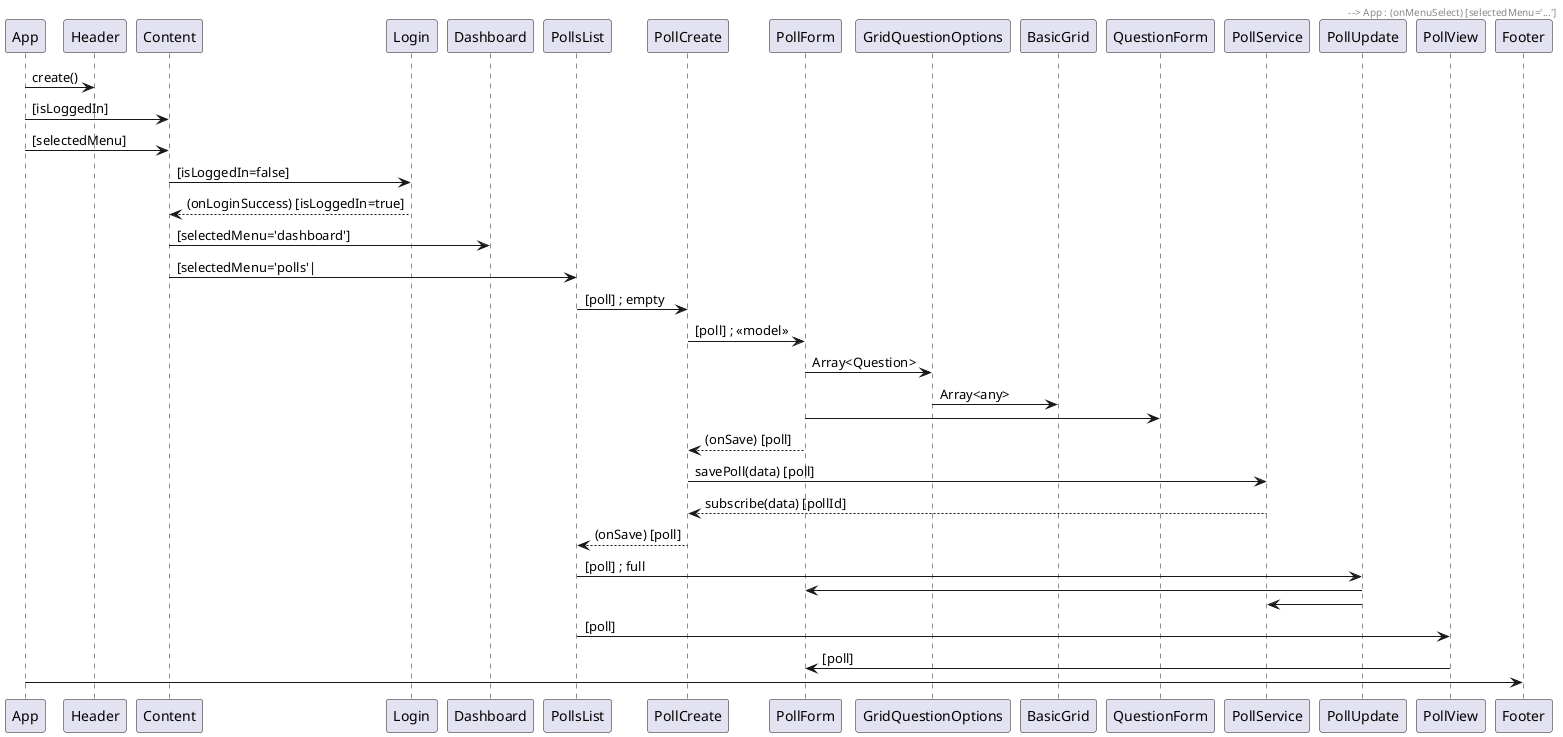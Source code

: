 @startuml
App -> Header : create()
Header --> App : (onLogout) [isLoggedIn=true]
Header --> App : (onMenuSelect) [selectedMenu='...']
App -> Content : [isLoggedIn]
App -> Content : [selectedMenu]
Content -> Login : [isLoggedIn=false]
Login --> Content : (onLoginSuccess) [isLoggedIn=true]
Content -> Dashboard : [selectedMenu='dashboard']
Content -> PollsList : [selectedMenu='polls'|
PollsList -> PollCreate : [poll] ; empty
PollCreate -> PollForm : [poll] ; << model >>
PollForm -> GridQuestionOptions : Array<Question>
GridQuestionOptions -> BasicGrid : Array<any>
PollForm -> QuestionForm
PollForm --> PollCreate : (onSave) [poll]
PollCreate -> PollService : savePoll(data) [poll]
PollService --> PollCreate : subscribe(data) [pollId]
PollCreate --> PollsList : (onSave) [poll]
PollsList -> PollUpdate : [poll] ; full
PollUpdate -> PollForm
PollUpdate -> PollService
PollsList -> PollView : [poll]
PollView -> PollForm : [poll]
App -> Footer
@enduml
